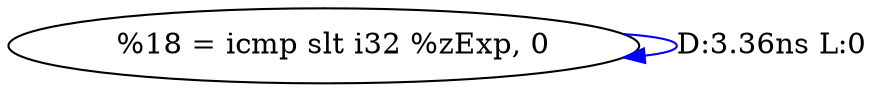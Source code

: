 digraph {
Node0x3461900[label="  %18 = icmp slt i32 %zExp, 0"];
Node0x3461900 -> Node0x3461900[label="D:3.36ns L:0",color=blue];
}
